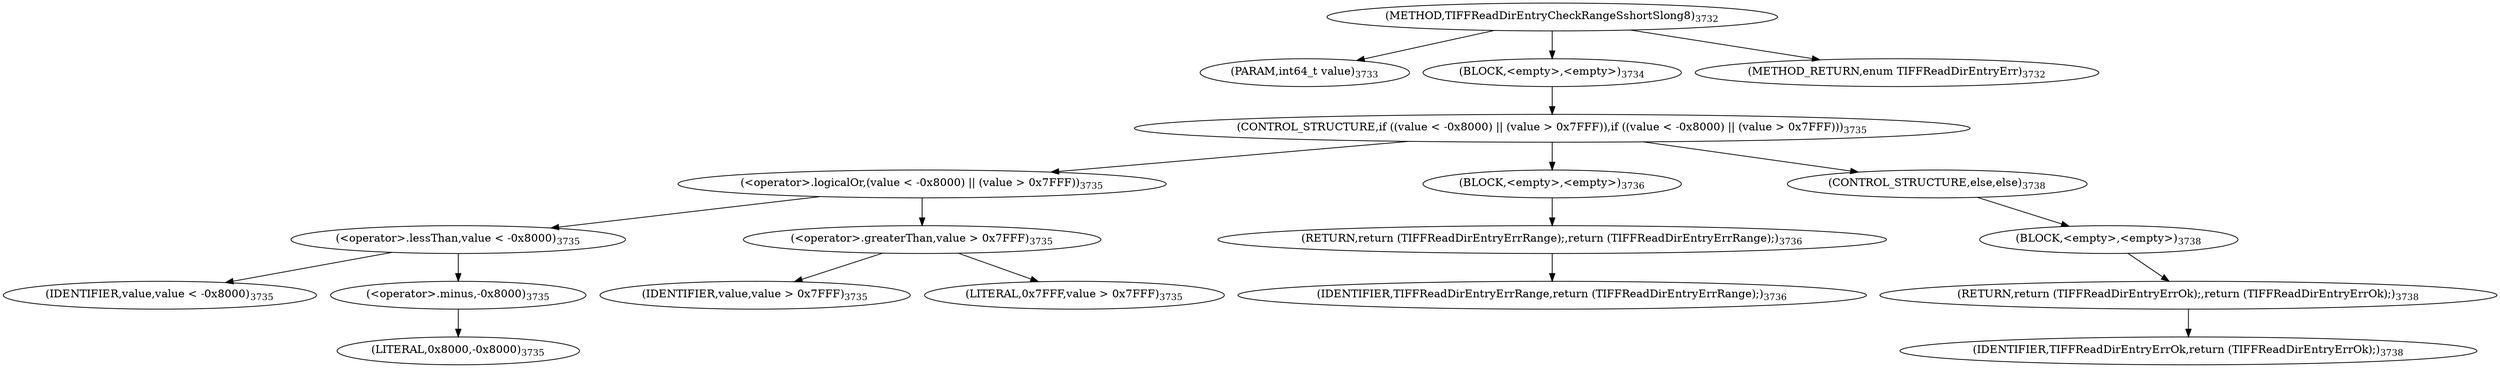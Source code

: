 digraph "TIFFReadDirEntryCheckRangeSshortSlong8" {  
"87746" [label = <(METHOD,TIFFReadDirEntryCheckRangeSshortSlong8)<SUB>3732</SUB>> ]
"87747" [label = <(PARAM,int64_t value)<SUB>3733</SUB>> ]
"87748" [label = <(BLOCK,&lt;empty&gt;,&lt;empty&gt;)<SUB>3734</SUB>> ]
"87749" [label = <(CONTROL_STRUCTURE,if ((value &lt; -0x8000) || (value &gt; 0x7FFF)),if ((value &lt; -0x8000) || (value &gt; 0x7FFF)))<SUB>3735</SUB>> ]
"87750" [label = <(&lt;operator&gt;.logicalOr,(value &lt; -0x8000) || (value &gt; 0x7FFF))<SUB>3735</SUB>> ]
"87751" [label = <(&lt;operator&gt;.lessThan,value &lt; -0x8000)<SUB>3735</SUB>> ]
"87752" [label = <(IDENTIFIER,value,value &lt; -0x8000)<SUB>3735</SUB>> ]
"87753" [label = <(&lt;operator&gt;.minus,-0x8000)<SUB>3735</SUB>> ]
"87754" [label = <(LITERAL,0x8000,-0x8000)<SUB>3735</SUB>> ]
"87755" [label = <(&lt;operator&gt;.greaterThan,value &gt; 0x7FFF)<SUB>3735</SUB>> ]
"87756" [label = <(IDENTIFIER,value,value &gt; 0x7FFF)<SUB>3735</SUB>> ]
"87757" [label = <(LITERAL,0x7FFF,value &gt; 0x7FFF)<SUB>3735</SUB>> ]
"87758" [label = <(BLOCK,&lt;empty&gt;,&lt;empty&gt;)<SUB>3736</SUB>> ]
"87759" [label = <(RETURN,return (TIFFReadDirEntryErrRange);,return (TIFFReadDirEntryErrRange);)<SUB>3736</SUB>> ]
"87760" [label = <(IDENTIFIER,TIFFReadDirEntryErrRange,return (TIFFReadDirEntryErrRange);)<SUB>3736</SUB>> ]
"87761" [label = <(CONTROL_STRUCTURE,else,else)<SUB>3738</SUB>> ]
"87762" [label = <(BLOCK,&lt;empty&gt;,&lt;empty&gt;)<SUB>3738</SUB>> ]
"87763" [label = <(RETURN,return (TIFFReadDirEntryErrOk);,return (TIFFReadDirEntryErrOk);)<SUB>3738</SUB>> ]
"87764" [label = <(IDENTIFIER,TIFFReadDirEntryErrOk,return (TIFFReadDirEntryErrOk);)<SUB>3738</SUB>> ]
"87765" [label = <(METHOD_RETURN,enum TIFFReadDirEntryErr)<SUB>3732</SUB>> ]
  "87746" -> "87747" 
  "87746" -> "87748" 
  "87746" -> "87765" 
  "87748" -> "87749" 
  "87749" -> "87750" 
  "87749" -> "87758" 
  "87749" -> "87761" 
  "87750" -> "87751" 
  "87750" -> "87755" 
  "87751" -> "87752" 
  "87751" -> "87753" 
  "87753" -> "87754" 
  "87755" -> "87756" 
  "87755" -> "87757" 
  "87758" -> "87759" 
  "87759" -> "87760" 
  "87761" -> "87762" 
  "87762" -> "87763" 
  "87763" -> "87764" 
}
